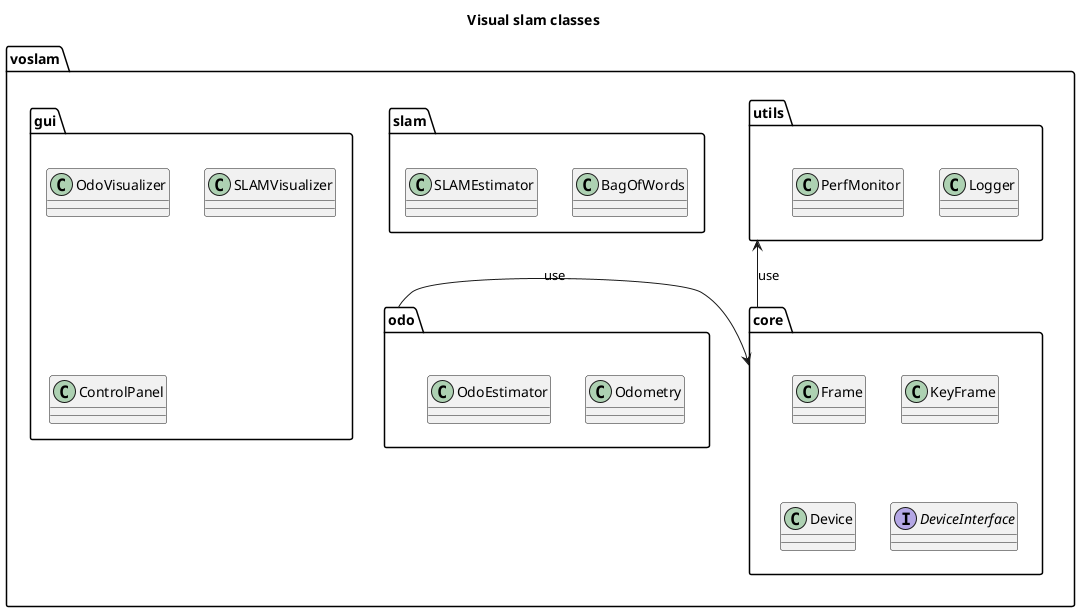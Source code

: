 @startuml
title "Visual slam classes"

package voslam {
    package utils {
        class Logger
        class PerfMonitor
    }

    package core  {
        class Frame
        class KeyFrame
        class Device
        interface DeviceInterface
    }

    package odo {
        class Odometry
        class OdoEstimator
    }

    package slam {
        class BagOfWords
        class SLAMEstimator
    }

    package gui {
        class OdoVisualizer
        class SLAMVisualizer
        class ControlPanel
    }
}

core -u-> utils : use
odo -l-> core : use

@enduml